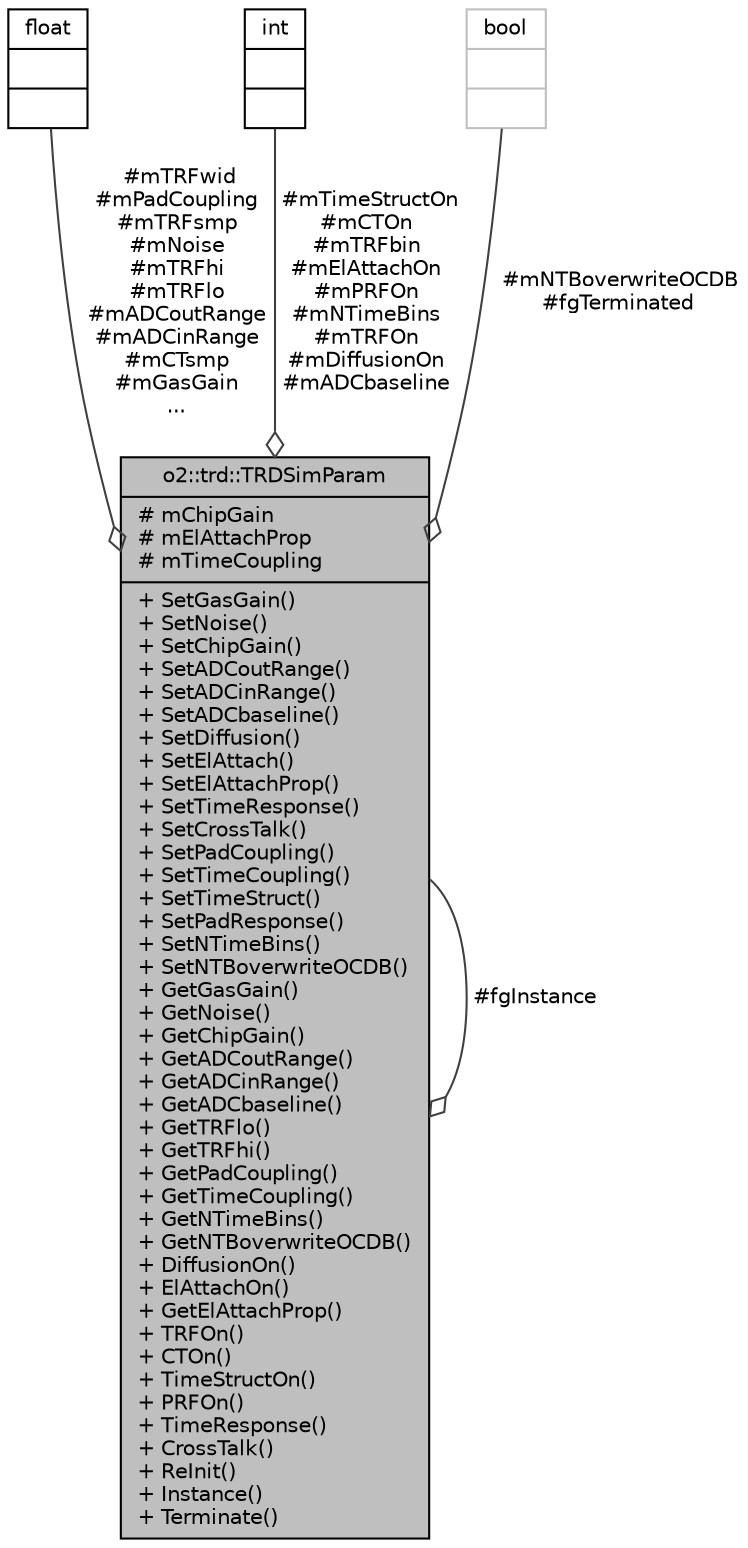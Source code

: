 digraph "o2::trd::TRDSimParam"
{
 // INTERACTIVE_SVG=YES
  bgcolor="transparent";
  edge [fontname="Helvetica",fontsize="10",labelfontname="Helvetica",labelfontsize="10"];
  node [fontname="Helvetica",fontsize="10",shape=record];
  Node1 [label="{o2::trd::TRDSimParam\n|# mChipGain\l# mElAttachProp\l# mTimeCoupling\l|+ SetGasGain()\l+ SetNoise()\l+ SetChipGain()\l+ SetADCoutRange()\l+ SetADCinRange()\l+ SetADCbaseline()\l+ SetDiffusion()\l+ SetElAttach()\l+ SetElAttachProp()\l+ SetTimeResponse()\l+ SetCrossTalk()\l+ SetPadCoupling()\l+ SetTimeCoupling()\l+ SetTimeStruct()\l+ SetPadResponse()\l+ SetNTimeBins()\l+ SetNTBoverwriteOCDB()\l+ GetGasGain()\l+ GetNoise()\l+ GetChipGain()\l+ GetADCoutRange()\l+ GetADCinRange()\l+ GetADCbaseline()\l+ GetTRFlo()\l+ GetTRFhi()\l+ GetPadCoupling()\l+ GetTimeCoupling()\l+ GetNTimeBins()\l+ GetNTBoverwriteOCDB()\l+ DiffusionOn()\l+ ElAttachOn()\l+ GetElAttachProp()\l+ TRFOn()\l+ CTOn()\l+ TimeStructOn()\l+ PRFOn()\l+ TimeResponse()\l+ CrossTalk()\l+ ReInit()\l+ Instance()\l+ Terminate()\l}",height=0.2,width=0.4,color="black", fillcolor="grey75", style="filled" fontcolor="black"];
  Node2 -> Node1 [color="grey25",fontsize="10",style="solid",label=" #mTRFwid\n#mPadCoupling\n#mTRFsmp\n#mNoise\n#mTRFhi\n#mTRFlo\n#mADCoutRange\n#mADCinRange\n#mCTsmp\n#mGasGain\n..." ,arrowhead="odiamond",fontname="Helvetica"];
  Node2 [label="{float\n||}",height=0.2,width=0.4,color="black",URL="$d4/dc3/classfloat.html"];
  Node3 -> Node1 [color="grey25",fontsize="10",style="solid",label=" #mTimeStructOn\n#mCTOn\n#mTRFbin\n#mElAttachOn\n#mPRFOn\n#mNTimeBins\n#mTRFOn\n#mDiffusionOn\n#mADCbaseline" ,arrowhead="odiamond",fontname="Helvetica"];
  Node3 [label="{int\n||}",height=0.2,width=0.4,color="black",URL="$d1/da0/classint.html"];
  Node4 -> Node1 [color="grey25",fontsize="10",style="solid",label=" #mNTBoverwriteOCDB\n#fgTerminated" ,arrowhead="odiamond",fontname="Helvetica"];
  Node4 [label="{bool\n||}",height=0.2,width=0.4,color="grey75"];
  Node1 -> Node1 [color="grey25",fontsize="10",style="solid",label=" #fgInstance" ,arrowhead="odiamond",fontname="Helvetica"];
}
